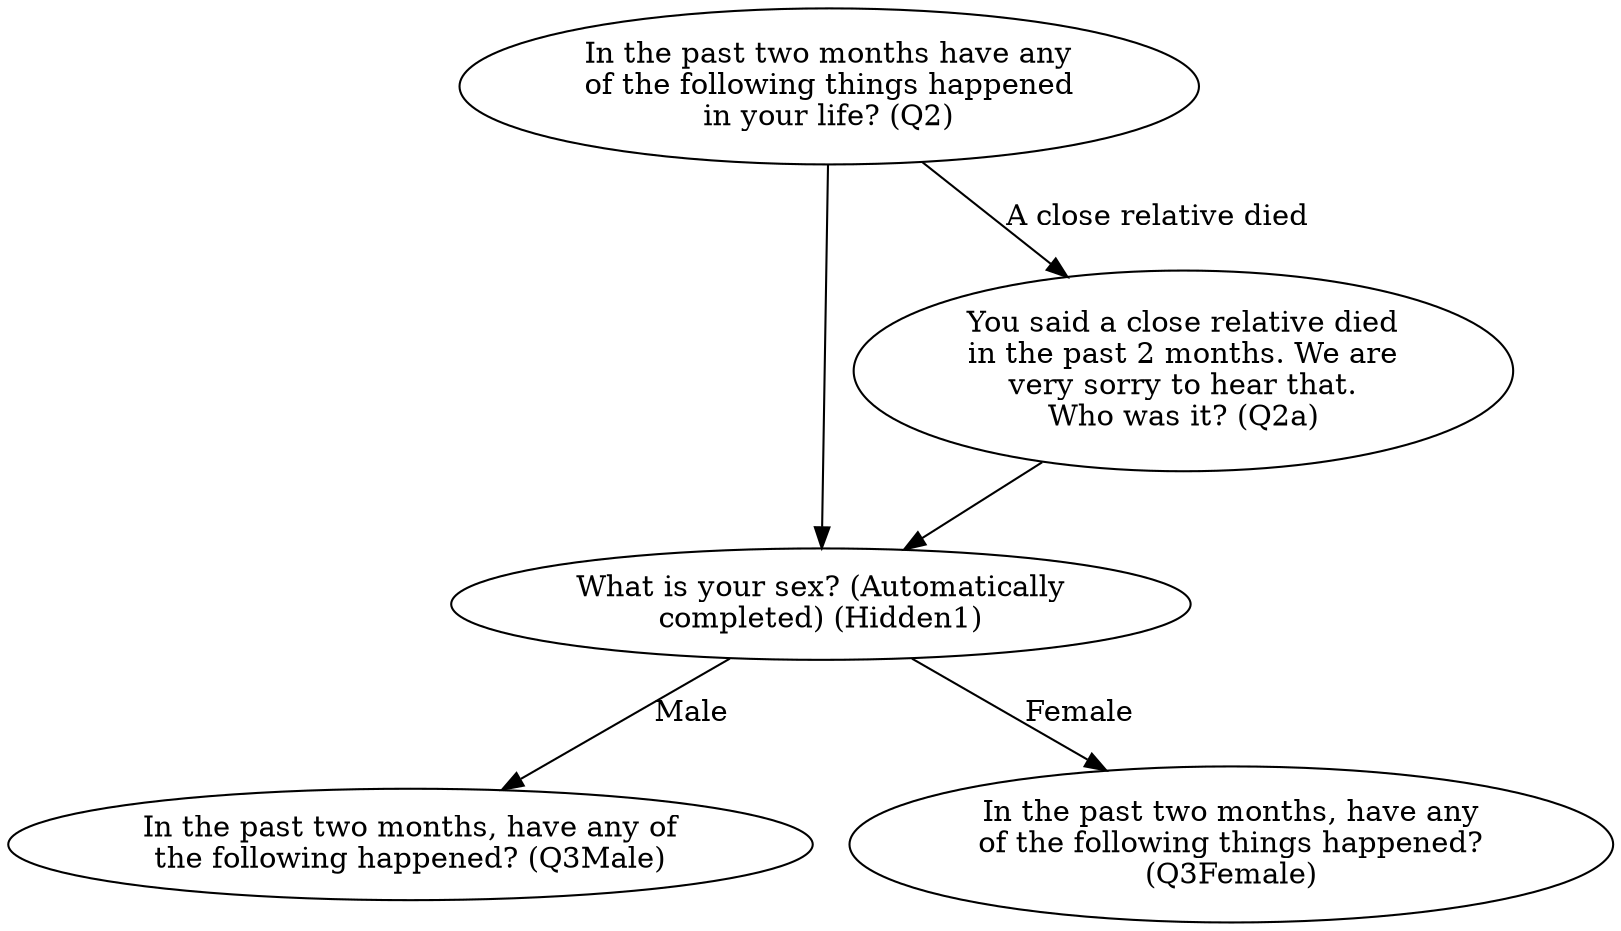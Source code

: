 digraph {
	//Nodes (Questions)
	Hidden1[label="What is your sex? (Automatically\ncompleted) (Hidden1)"]

	Q2[label="In the past two months have any\nof the following things happened\nin your life? (Q2)"]
	Q2a[label="You said a close relative died\nin the past 2 months. We are\nvery sorry to hear that.\nWho was it? (Q2a)"]
	Q3Male[label="In the past two months, have any of\nthe following happened? (Q3Male)"]
	Q3Female[label="In the past two months, have any\nof the following things happened?\n(Q3Female)"]

	//Edges (Routing Logic)
	Q2 -> Q2a[label="A close relative died"]
	Q2 -> Hidden1
	Q2a -> Hidden1
	Hidden1 -> Q3Male[label="Male"]
	Hidden1 -> Q3Female[label="Female"]	
}